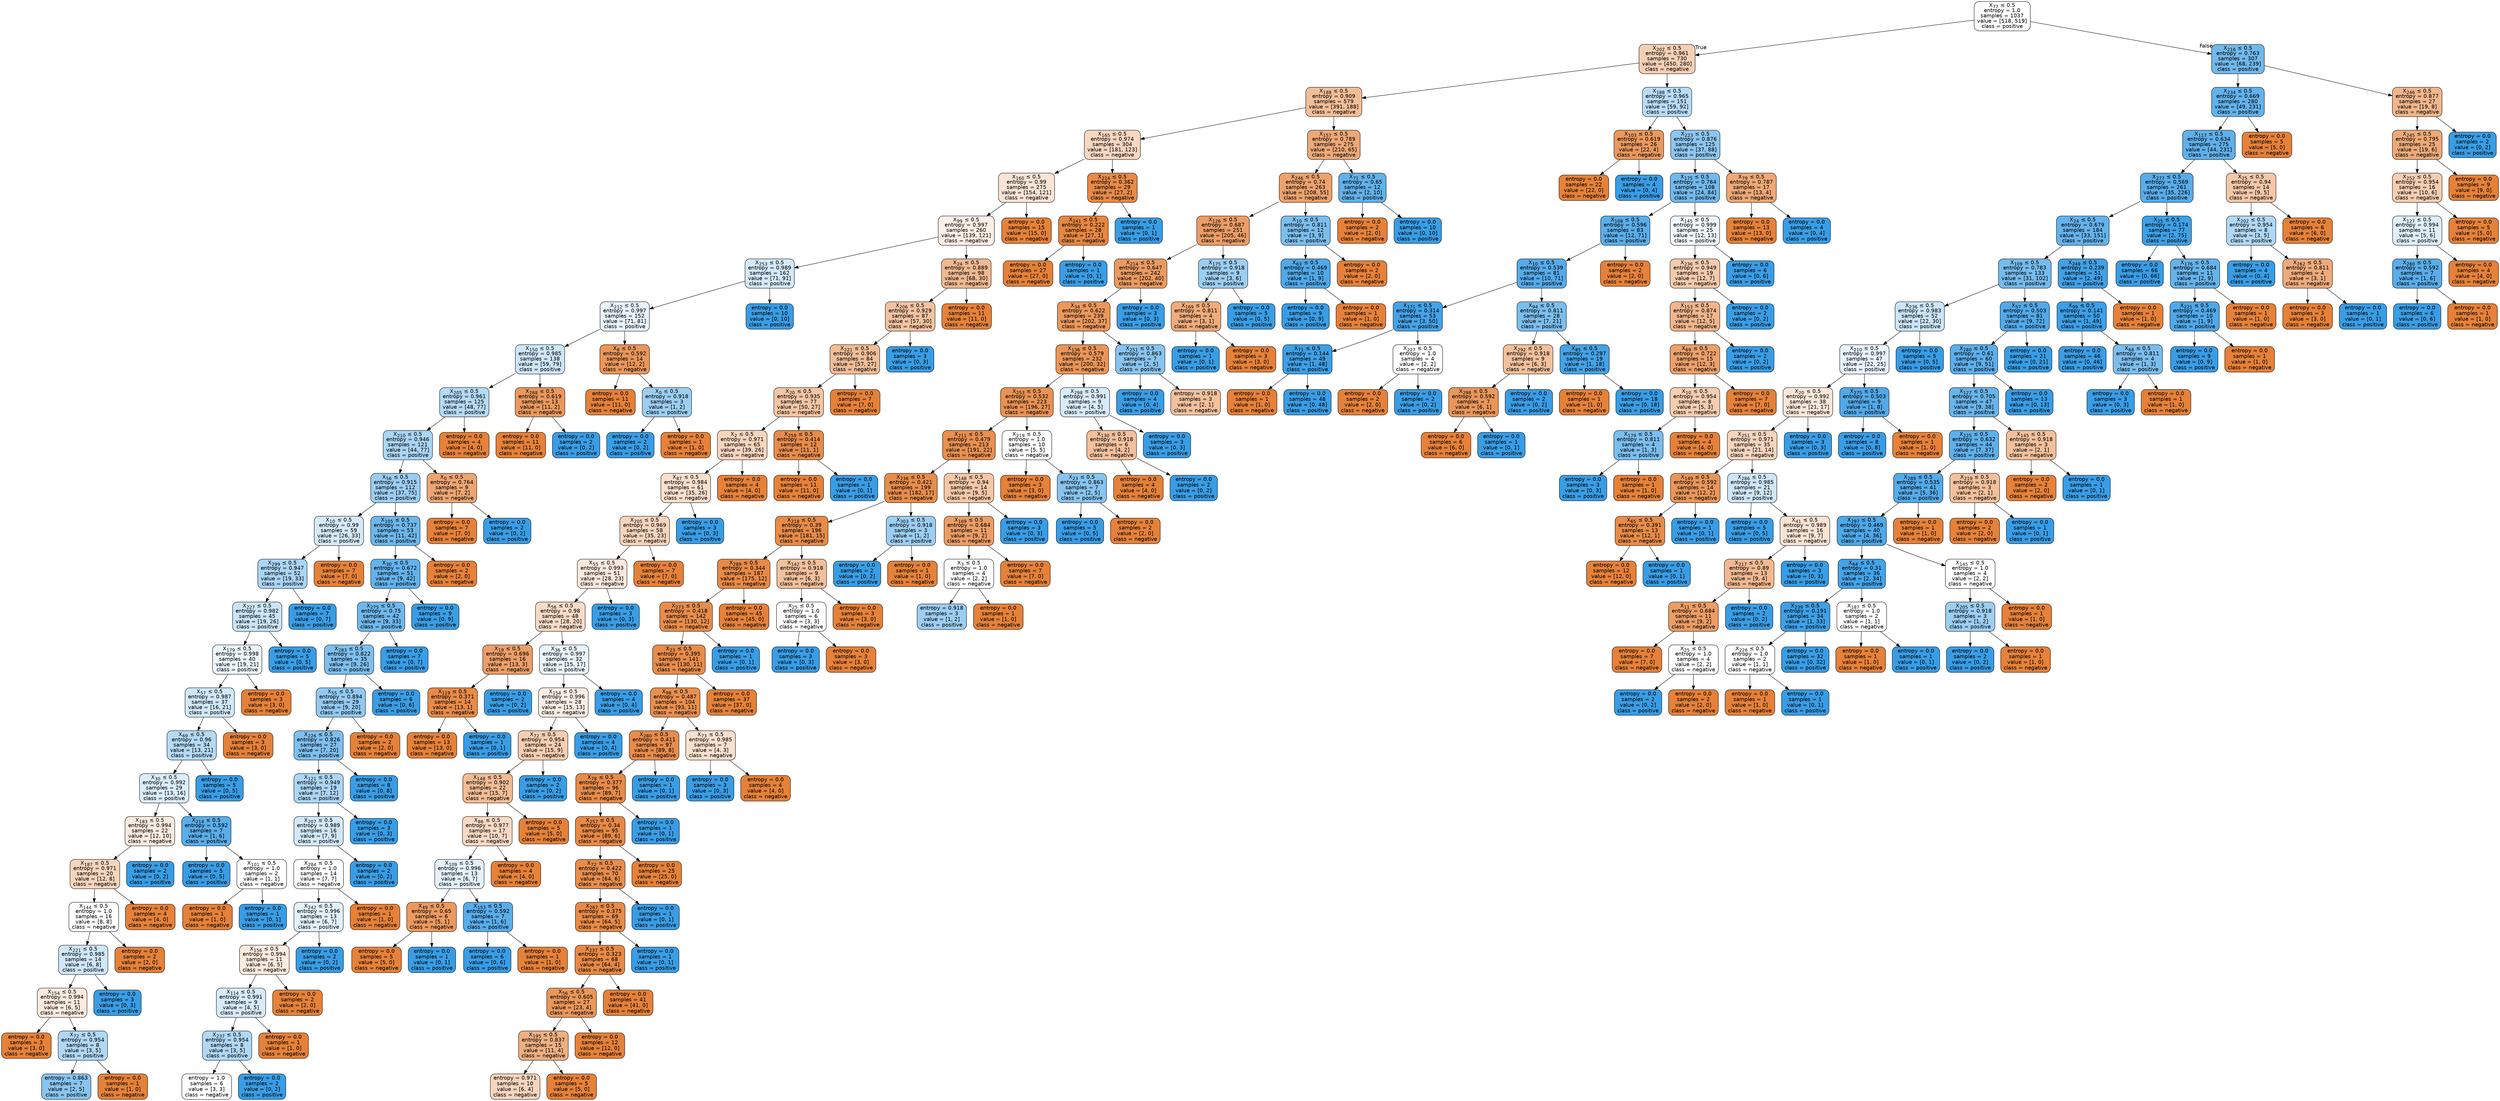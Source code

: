 digraph Tree {
node [shape=box, style="filled, rounded", color="black", fontname=helvetica] ;
edge [fontname=helvetica] ;
0 [label=<X<SUB>77</SUB> &le; 0.5<br/>entropy = 1.0<br/>samples = 1037<br/>value = [518, 519]<br/>class = positive>, fillcolor="#ffffff"] ;
1 [label=<X<SUB>202</SUB> &le; 0.5<br/>entropy = 0.961<br/>samples = 730<br/>value = [450, 280]<br/>class = negative>, fillcolor="#f5cfb4"] ;
0 -> 1 [labeldistance=2.5, labelangle=45, headlabel="True"] ;
2 [label=<X<SUB>188</SUB> &le; 0.5<br/>entropy = 0.909<br/>samples = 579<br/>value = [391, 188]<br/>class = negative>, fillcolor="#f2be98"] ;
1 -> 2 ;
3 [label=<X<SUB>165</SUB> &le; 0.5<br/>entropy = 0.974<br/>samples = 304<br/>value = [181, 123]<br/>class = negative>, fillcolor="#f7d7c0"] ;
2 -> 3 ;
4 [label=<X<SUB>160</SUB> &le; 0.5<br/>entropy = 0.99<br/>samples = 275<br/>value = [154, 121]<br/>class = negative>, fillcolor="#f9e4d5"] ;
3 -> 4 ;
5 [label=<X<SUB>99</SUB> &le; 0.5<br/>entropy = 0.997<br/>samples = 260<br/>value = [139, 121]<br/>class = negative>, fillcolor="#fcefe5"] ;
4 -> 5 ;
6 [label=<X<SUB>253</SUB> &le; 0.5<br/>entropy = 0.989<br/>samples = 162<br/>value = [71, 91]<br/>class = positive>, fillcolor="#d3e9f9"] ;
5 -> 6 ;
7 [label=<X<SUB>212</SUB> &le; 0.5<br/>entropy = 0.997<br/>samples = 152<br/>value = [71, 81]<br/>class = positive>, fillcolor="#e7f3fc"] ;
6 -> 7 ;
8 [label=<X<SUB>150</SUB> &le; 0.5<br/>entropy = 0.985<br/>samples = 138<br/>value = [59, 79]<br/>class = positive>, fillcolor="#cde6f8"] ;
7 -> 8 ;
9 [label=<X<SUB>205</SUB> &le; 0.5<br/>entropy = 0.961<br/>samples = 125<br/>value = [48, 77]<br/>class = positive>, fillcolor="#b4daf5"] ;
8 -> 9 ;
10 [label=<X<SUB>210</SUB> &le; 0.5<br/>entropy = 0.946<br/>samples = 121<br/>value = [44, 77]<br/>class = positive>, fillcolor="#aad5f4"] ;
9 -> 10 ;
11 [label=<X<SUB>56</SUB> &le; 0.5<br/>entropy = 0.915<br/>samples = 112<br/>value = [37, 75]<br/>class = positive>, fillcolor="#9bcdf2"] ;
10 -> 11 ;
12 [label=<X<SUB>10</SUB> &le; 0.5<br/>entropy = 0.99<br/>samples = 59<br/>value = [26, 33]<br/>class = positive>, fillcolor="#d5eaf9"] ;
11 -> 12 ;
13 [label=<X<SUB>299</SUB> &le; 0.5<br/>entropy = 0.947<br/>samples = 52<br/>value = [19, 33]<br/>class = positive>, fillcolor="#abd5f4"] ;
12 -> 13 ;
14 [label=<X<SUB>227</SUB> &le; 0.5<br/>entropy = 0.982<br/>samples = 45<br/>value = [19, 26]<br/>class = positive>, fillcolor="#cae5f8"] ;
13 -> 14 ;
15 [label=<X<SUB>179</SUB> &le; 0.5<br/>entropy = 0.998<br/>samples = 40<br/>value = [19, 21]<br/>class = positive>, fillcolor="#ecf6fd"] ;
14 -> 15 ;
16 [label=<X<SUB>57</SUB> &le; 0.5<br/>entropy = 0.987<br/>samples = 37<br/>value = [16, 21]<br/>class = positive>, fillcolor="#d0e8f9"] ;
15 -> 16 ;
17 [label=<X<SUB>69</SUB> &le; 0.5<br/>entropy = 0.96<br/>samples = 34<br/>value = [13, 21]<br/>class = positive>, fillcolor="#b4daf5"] ;
16 -> 17 ;
18 [label=<X<SUB>30</SUB> &le; 0.5<br/>entropy = 0.992<br/>samples = 29<br/>value = [13, 16]<br/>class = positive>, fillcolor="#daedfa"] ;
17 -> 18 ;
19 [label=<X<SUB>183</SUB> &le; 0.5<br/>entropy = 0.994<br/>samples = 22<br/>value = [12, 10]<br/>class = negative>, fillcolor="#fbeade"] ;
18 -> 19 ;
20 [label=<X<SUB>187</SUB> &le; 0.5<br/>entropy = 0.971<br/>samples = 20<br/>value = [12, 8]<br/>class = negative>, fillcolor="#f6d5bd"] ;
19 -> 20 ;
21 [label=<X<SUB>144</SUB> &le; 0.5<br/>entropy = 1.0<br/>samples = 16<br/>value = [8, 8]<br/>class = negative>, fillcolor="#ffffff"] ;
20 -> 21 ;
22 [label=<X<SUB>221</SUB> &le; 0.5<br/>entropy = 0.985<br/>samples = 14<br/>value = [6, 8]<br/>class = positive>, fillcolor="#cee6f8"] ;
21 -> 22 ;
23 [label=<X<SUB>154</SUB> &le; 0.5<br/>entropy = 0.994<br/>samples = 11<br/>value = [6, 5]<br/>class = negative>, fillcolor="#fbeade"] ;
22 -> 23 ;
24 [label=<entropy = 0.0<br/>samples = 3<br/>value = [3, 0]<br/>class = negative>, fillcolor="#e58139"] ;
23 -> 24 ;
25 [label=<X<SUB>72</SUB> &le; 0.5<br/>entropy = 0.954<br/>samples = 8<br/>value = [3, 5]<br/>class = positive>, fillcolor="#b0d8f5"] ;
23 -> 25 ;
26 [label=<entropy = 0.863<br/>samples = 7<br/>value = [2, 5]<br/>class = positive>, fillcolor="#88c4ef"] ;
25 -> 26 ;
27 [label=<entropy = 0.0<br/>samples = 1<br/>value = [1, 0]<br/>class = negative>, fillcolor="#e58139"] ;
25 -> 27 ;
28 [label=<entropy = 0.0<br/>samples = 3<br/>value = [0, 3]<br/>class = positive>, fillcolor="#399de5"] ;
22 -> 28 ;
29 [label=<entropy = 0.0<br/>samples = 2<br/>value = [2, 0]<br/>class = negative>, fillcolor="#e58139"] ;
21 -> 29 ;
30 [label=<entropy = 0.0<br/>samples = 4<br/>value = [4, 0]<br/>class = negative>, fillcolor="#e58139"] ;
20 -> 30 ;
31 [label=<entropy = 0.0<br/>samples = 2<br/>value = [0, 2]<br/>class = positive>, fillcolor="#399de5"] ;
19 -> 31 ;
32 [label=<X<SUB>214</SUB> &le; 0.5<br/>entropy = 0.592<br/>samples = 7<br/>value = [1, 6]<br/>class = positive>, fillcolor="#5aade9"] ;
18 -> 32 ;
33 [label=<entropy = 0.0<br/>samples = 5<br/>value = [0, 5]<br/>class = positive>, fillcolor="#399de5"] ;
32 -> 33 ;
34 [label=<X<SUB>101</SUB> &le; 0.5<br/>entropy = 1.0<br/>samples = 2<br/>value = [1, 1]<br/>class = negative>, fillcolor="#ffffff"] ;
32 -> 34 ;
35 [label=<entropy = 0.0<br/>samples = 1<br/>value = [1, 0]<br/>class = negative>, fillcolor="#e58139"] ;
34 -> 35 ;
36 [label=<entropy = 0.0<br/>samples = 1<br/>value = [0, 1]<br/>class = positive>, fillcolor="#399de5"] ;
34 -> 36 ;
37 [label=<entropy = 0.0<br/>samples = 5<br/>value = [0, 5]<br/>class = positive>, fillcolor="#399de5"] ;
17 -> 37 ;
38 [label=<entropy = 0.0<br/>samples = 3<br/>value = [3, 0]<br/>class = negative>, fillcolor="#e58139"] ;
16 -> 38 ;
39 [label=<entropy = 0.0<br/>samples = 3<br/>value = [3, 0]<br/>class = negative>, fillcolor="#e58139"] ;
15 -> 39 ;
40 [label=<entropy = 0.0<br/>samples = 5<br/>value = [0, 5]<br/>class = positive>, fillcolor="#399de5"] ;
14 -> 40 ;
41 [label=<entropy = 0.0<br/>samples = 7<br/>value = [0, 7]<br/>class = positive>, fillcolor="#399de5"] ;
13 -> 41 ;
42 [label=<entropy = 0.0<br/>samples = 7<br/>value = [7, 0]<br/>class = negative>, fillcolor="#e58139"] ;
12 -> 42 ;
43 [label=<X<SUB>105</SUB> &le; 0.5<br/>entropy = 0.737<br/>samples = 53<br/>value = [11, 42]<br/>class = positive>, fillcolor="#6db7ec"] ;
11 -> 43 ;
44 [label=<X<SUB>30</SUB> &le; 0.5<br/>entropy = 0.672<br/>samples = 51<br/>value = [9, 42]<br/>class = positive>, fillcolor="#63b2eb"] ;
43 -> 44 ;
45 [label=<X<SUB>275</SUB> &le; 0.5<br/>entropy = 0.75<br/>samples = 42<br/>value = [9, 33]<br/>class = positive>, fillcolor="#6fb8ec"] ;
44 -> 45 ;
46 [label=<X<SUB>283</SUB> &le; 0.5<br/>entropy = 0.822<br/>samples = 35<br/>value = [9, 26]<br/>class = positive>, fillcolor="#7ebfee"] ;
45 -> 46 ;
47 [label=<X<SUB>55</SUB> &le; 0.5<br/>entropy = 0.894<br/>samples = 29<br/>value = [9, 20]<br/>class = positive>, fillcolor="#92c9f1"] ;
46 -> 47 ;
48 [label=<X<SUB>226</SUB> &le; 0.5<br/>entropy = 0.826<br/>samples = 27<br/>value = [7, 20]<br/>class = positive>, fillcolor="#7ebfee"] ;
47 -> 48 ;
49 [label=<X<SUB>121</SUB> &le; 0.5<br/>entropy = 0.949<br/>samples = 19<br/>value = [7, 12]<br/>class = positive>, fillcolor="#acd6f4"] ;
48 -> 49 ;
50 [label=<X<SUB>207</SUB> &le; 0.5<br/>entropy = 0.989<br/>samples = 16<br/>value = [7, 9]<br/>class = positive>, fillcolor="#d3e9f9"] ;
49 -> 50 ;
51 [label=<X<SUB>284</SUB> &le; 0.5<br/>entropy = 1.0<br/>samples = 14<br/>value = [7, 7]<br/>class = negative>, fillcolor="#ffffff"] ;
50 -> 51 ;
52 [label=<X<SUB>242</SUB> &le; 0.5<br/>entropy = 0.996<br/>samples = 13<br/>value = [6, 7]<br/>class = positive>, fillcolor="#e3f1fb"] ;
51 -> 52 ;
53 [label=<X<SUB>156</SUB> &le; 0.5<br/>entropy = 0.994<br/>samples = 11<br/>value = [6, 5]<br/>class = negative>, fillcolor="#fbeade"] ;
52 -> 53 ;
54 [label=<X<SUB>114</SUB> &le; 0.5<br/>entropy = 0.991<br/>samples = 9<br/>value = [4, 5]<br/>class = positive>, fillcolor="#d7ebfa"] ;
53 -> 54 ;
55 [label=<X<SUB>237</SUB> &le; 0.5<br/>entropy = 0.954<br/>samples = 8<br/>value = [3, 5]<br/>class = positive>, fillcolor="#b0d8f5"] ;
54 -> 55 ;
56 [label=<entropy = 1.0<br/>samples = 6<br/>value = [3, 3]<br/>class = negative>, fillcolor="#ffffff"] ;
55 -> 56 ;
57 [label=<entropy = 0.0<br/>samples = 2<br/>value = [0, 2]<br/>class = positive>, fillcolor="#399de5"] ;
55 -> 57 ;
58 [label=<entropy = 0.0<br/>samples = 1<br/>value = [1, 0]<br/>class = negative>, fillcolor="#e58139"] ;
54 -> 58 ;
59 [label=<entropy = 0.0<br/>samples = 2<br/>value = [2, 0]<br/>class = negative>, fillcolor="#e58139"] ;
53 -> 59 ;
60 [label=<entropy = 0.0<br/>samples = 2<br/>value = [0, 2]<br/>class = positive>, fillcolor="#399de5"] ;
52 -> 60 ;
61 [label=<entropy = 0.0<br/>samples = 1<br/>value = [1, 0]<br/>class = negative>, fillcolor="#e58139"] ;
51 -> 61 ;
62 [label=<entropy = 0.0<br/>samples = 2<br/>value = [0, 2]<br/>class = positive>, fillcolor="#399de5"] ;
50 -> 62 ;
63 [label=<entropy = 0.0<br/>samples = 3<br/>value = [0, 3]<br/>class = positive>, fillcolor="#399de5"] ;
49 -> 63 ;
64 [label=<entropy = 0.0<br/>samples = 8<br/>value = [0, 8]<br/>class = positive>, fillcolor="#399de5"] ;
48 -> 64 ;
65 [label=<entropy = 0.0<br/>samples = 2<br/>value = [2, 0]<br/>class = negative>, fillcolor="#e58139"] ;
47 -> 65 ;
66 [label=<entropy = 0.0<br/>samples = 6<br/>value = [0, 6]<br/>class = positive>, fillcolor="#399de5"] ;
46 -> 66 ;
67 [label=<entropy = 0.0<br/>samples = 7<br/>value = [0, 7]<br/>class = positive>, fillcolor="#399de5"] ;
45 -> 67 ;
68 [label=<entropy = 0.0<br/>samples = 9<br/>value = [0, 9]<br/>class = positive>, fillcolor="#399de5"] ;
44 -> 68 ;
69 [label=<entropy = 0.0<br/>samples = 2<br/>value = [2, 0]<br/>class = negative>, fillcolor="#e58139"] ;
43 -> 69 ;
70 [label=<X<SUB>0</SUB> &le; 0.5<br/>entropy = 0.764<br/>samples = 9<br/>value = [7, 2]<br/>class = negative>, fillcolor="#eca572"] ;
10 -> 70 ;
71 [label=<entropy = 0.0<br/>samples = 7<br/>value = [7, 0]<br/>class = negative>, fillcolor="#e58139"] ;
70 -> 71 ;
72 [label=<entropy = 0.0<br/>samples = 2<br/>value = [0, 2]<br/>class = positive>, fillcolor="#399de5"] ;
70 -> 72 ;
73 [label=<entropy = 0.0<br/>samples = 4<br/>value = [4, 0]<br/>class = negative>, fillcolor="#e58139"] ;
9 -> 73 ;
74 [label=<X<SUB>268</SUB> &le; 0.5<br/>entropy = 0.619<br/>samples = 13<br/>value = [11, 2]<br/>class = negative>, fillcolor="#ea985d"] ;
8 -> 74 ;
75 [label=<entropy = 0.0<br/>samples = 11<br/>value = [11, 0]<br/>class = negative>, fillcolor="#e58139"] ;
74 -> 75 ;
76 [label=<entropy = 0.0<br/>samples = 2<br/>value = [0, 2]<br/>class = positive>, fillcolor="#399de5"] ;
74 -> 76 ;
77 [label=<X<SUB>8</SUB> &le; 0.5<br/>entropy = 0.592<br/>samples = 14<br/>value = [12, 2]<br/>class = negative>, fillcolor="#e9965a"] ;
7 -> 77 ;
78 [label=<entropy = 0.0<br/>samples = 11<br/>value = [11, 0]<br/>class = negative>, fillcolor="#e58139"] ;
77 -> 78 ;
79 [label=<X<SUB>0</SUB> &le; 0.5<br/>entropy = 0.918<br/>samples = 3<br/>value = [1, 2]<br/>class = positive>, fillcolor="#9ccef2"] ;
77 -> 79 ;
80 [label=<entropy = 0.0<br/>samples = 2<br/>value = [0, 2]<br/>class = positive>, fillcolor="#399de5"] ;
79 -> 80 ;
81 [label=<entropy = 0.0<br/>samples = 1<br/>value = [1, 0]<br/>class = negative>, fillcolor="#e58139"] ;
79 -> 81 ;
82 [label=<entropy = 0.0<br/>samples = 10<br/>value = [0, 10]<br/>class = positive>, fillcolor="#399de5"] ;
6 -> 82 ;
83 [label=<X<SUB>24</SUB> &le; 0.5<br/>entropy = 0.889<br/>samples = 98<br/>value = [68, 30]<br/>class = negative>, fillcolor="#f0b990"] ;
5 -> 83 ;
84 [label=<X<SUB>206</SUB> &le; 0.5<br/>entropy = 0.929<br/>samples = 87<br/>value = [57, 30]<br/>class = negative>, fillcolor="#f3c3a1"] ;
83 -> 84 ;
85 [label=<X<SUB>221</SUB> &le; 0.5<br/>entropy = 0.906<br/>samples = 84<br/>value = [57, 27]<br/>class = negative>, fillcolor="#f1bd97"] ;
84 -> 85 ;
86 [label=<X<SUB>20</SUB> &le; 0.5<br/>entropy = 0.935<br/>samples = 77<br/>value = [50, 27]<br/>class = negative>, fillcolor="#f3c5a4"] ;
85 -> 86 ;
87 [label=<X<SUB>2</SUB> &le; 0.5<br/>entropy = 0.971<br/>samples = 65<br/>value = [39, 26]<br/>class = negative>, fillcolor="#f6d5bd"] ;
86 -> 87 ;
88 [label=<X<SUB>87</SUB> &le; 0.5<br/>entropy = 0.984<br/>samples = 61<br/>value = [35, 26]<br/>class = negative>, fillcolor="#f8dfcc"] ;
87 -> 88 ;
89 [label=<X<SUB>205</SUB> &le; 0.5<br/>entropy = 0.969<br/>samples = 58<br/>value = [35, 23]<br/>class = negative>, fillcolor="#f6d4bb"] ;
88 -> 89 ;
90 [label=<X<SUB>55</SUB> &le; 0.5<br/>entropy = 0.993<br/>samples = 51<br/>value = [28, 23]<br/>class = negative>, fillcolor="#fae8dc"] ;
89 -> 90 ;
91 [label=<X<SUB>56</SUB> &le; 0.5<br/>entropy = 0.98<br/>samples = 48<br/>value = [28, 20]<br/>class = negative>, fillcolor="#f8dbc6"] ;
90 -> 91 ;
92 [label=<X<SUB>19</SUB> &le; 0.5<br/>entropy = 0.696<br/>samples = 16<br/>value = [13, 3]<br/>class = negative>, fillcolor="#eb9e67"] ;
91 -> 92 ;
93 [label=<X<SUB>119</SUB> &le; 0.5<br/>entropy = 0.371<br/>samples = 14<br/>value = [13, 1]<br/>class = negative>, fillcolor="#e78b48"] ;
92 -> 93 ;
94 [label=<entropy = 0.0<br/>samples = 13<br/>value = [13, 0]<br/>class = negative>, fillcolor="#e58139"] ;
93 -> 94 ;
95 [label=<entropy = 0.0<br/>samples = 1<br/>value = [0, 1]<br/>class = positive>, fillcolor="#399de5"] ;
93 -> 95 ;
96 [label=<entropy = 0.0<br/>samples = 2<br/>value = [0, 2]<br/>class = positive>, fillcolor="#399de5"] ;
92 -> 96 ;
97 [label=<X<SUB>36</SUB> &le; 0.5<br/>entropy = 0.997<br/>samples = 32<br/>value = [15, 17]<br/>class = positive>, fillcolor="#e8f3fc"] ;
91 -> 97 ;
98 [label=<X<SUB>154</SUB> &le; 0.5<br/>entropy = 0.996<br/>samples = 28<br/>value = [15, 13]<br/>class = negative>, fillcolor="#fceee5"] ;
97 -> 98 ;
99 [label=<X<SUB>72</SUB> &le; 0.5<br/>entropy = 0.954<br/>samples = 24<br/>value = [15, 9]<br/>class = negative>, fillcolor="#f5cdb0"] ;
98 -> 99 ;
100 [label=<X<SUB>148</SUB> &le; 0.5<br/>entropy = 0.902<br/>samples = 22<br/>value = [15, 7]<br/>class = negative>, fillcolor="#f1bc95"] ;
99 -> 100 ;
101 [label=<X<SUB>86</SUB> &le; 0.5<br/>entropy = 0.977<br/>samples = 17<br/>value = [10, 7]<br/>class = negative>, fillcolor="#f7d9c4"] ;
100 -> 101 ;
102 [label=<X<SUB>109</SUB> &le; 0.5<br/>entropy = 0.996<br/>samples = 13<br/>value = [6, 7]<br/>class = positive>, fillcolor="#e3f1fb"] ;
101 -> 102 ;
103 [label=<X<SUB>49</SUB> &le; 0.5<br/>entropy = 0.65<br/>samples = 6<br/>value = [5, 1]<br/>class = negative>, fillcolor="#ea9a61"] ;
102 -> 103 ;
104 [label=<entropy = 0.0<br/>samples = 5<br/>value = [5, 0]<br/>class = negative>, fillcolor="#e58139"] ;
103 -> 104 ;
105 [label=<entropy = 0.0<br/>samples = 1<br/>value = [0, 1]<br/>class = positive>, fillcolor="#399de5"] ;
103 -> 105 ;
106 [label=<X<SUB>153</SUB> &le; 0.5<br/>entropy = 0.592<br/>samples = 7<br/>value = [1, 6]<br/>class = positive>, fillcolor="#5aade9"] ;
102 -> 106 ;
107 [label=<entropy = 0.0<br/>samples = 6<br/>value = [0, 6]<br/>class = positive>, fillcolor="#399de5"] ;
106 -> 107 ;
108 [label=<entropy = 0.0<br/>samples = 1<br/>value = [1, 0]<br/>class = negative>, fillcolor="#e58139"] ;
106 -> 108 ;
109 [label=<entropy = 0.0<br/>samples = 4<br/>value = [4, 0]<br/>class = negative>, fillcolor="#e58139"] ;
101 -> 109 ;
110 [label=<entropy = 0.0<br/>samples = 5<br/>value = [5, 0]<br/>class = negative>, fillcolor="#e58139"] ;
100 -> 110 ;
111 [label=<entropy = 0.0<br/>samples = 2<br/>value = [0, 2]<br/>class = positive>, fillcolor="#399de5"] ;
99 -> 111 ;
112 [label=<entropy = 0.0<br/>samples = 4<br/>value = [0, 4]<br/>class = positive>, fillcolor="#399de5"] ;
98 -> 112 ;
113 [label=<entropy = 0.0<br/>samples = 4<br/>value = [0, 4]<br/>class = positive>, fillcolor="#399de5"] ;
97 -> 113 ;
114 [label=<entropy = 0.0<br/>samples = 3<br/>value = [0, 3]<br/>class = positive>, fillcolor="#399de5"] ;
90 -> 114 ;
115 [label=<entropy = 0.0<br/>samples = 7<br/>value = [7, 0]<br/>class = negative>, fillcolor="#e58139"] ;
89 -> 115 ;
116 [label=<entropy = 0.0<br/>samples = 3<br/>value = [0, 3]<br/>class = positive>, fillcolor="#399de5"] ;
88 -> 116 ;
117 [label=<entropy = 0.0<br/>samples = 4<br/>value = [4, 0]<br/>class = negative>, fillcolor="#e58139"] ;
87 -> 117 ;
118 [label=<X<SUB>259</SUB> &le; 0.5<br/>entropy = 0.414<br/>samples = 12<br/>value = [11, 1]<br/>class = negative>, fillcolor="#e78c4b"] ;
86 -> 118 ;
119 [label=<entropy = 0.0<br/>samples = 11<br/>value = [11, 0]<br/>class = negative>, fillcolor="#e58139"] ;
118 -> 119 ;
120 [label=<entropy = 0.0<br/>samples = 1<br/>value = [0, 1]<br/>class = positive>, fillcolor="#399de5"] ;
118 -> 120 ;
121 [label=<entropy = 0.0<br/>samples = 7<br/>value = [7, 0]<br/>class = negative>, fillcolor="#e58139"] ;
85 -> 121 ;
122 [label=<entropy = 0.0<br/>samples = 3<br/>value = [0, 3]<br/>class = positive>, fillcolor="#399de5"] ;
84 -> 122 ;
123 [label=<entropy = 0.0<br/>samples = 11<br/>value = [11, 0]<br/>class = negative>, fillcolor="#e58139"] ;
83 -> 123 ;
124 [label=<entropy = 0.0<br/>samples = 15<br/>value = [15, 0]<br/>class = negative>, fillcolor="#e58139"] ;
4 -> 124 ;
125 [label=<X<SUB>214</SUB> &le; 0.5<br/>entropy = 0.362<br/>samples = 29<br/>value = [27, 2]<br/>class = negative>, fillcolor="#e78a48"] ;
3 -> 125 ;
126 [label=<X<SUB>241</SUB> &le; 0.5<br/>entropy = 0.222<br/>samples = 28<br/>value = [27, 1]<br/>class = negative>, fillcolor="#e68640"] ;
125 -> 126 ;
127 [label=<entropy = 0.0<br/>samples = 27<br/>value = [27, 0]<br/>class = negative>, fillcolor="#e58139"] ;
126 -> 127 ;
128 [label=<entropy = 0.0<br/>samples = 1<br/>value = [0, 1]<br/>class = positive>, fillcolor="#399de5"] ;
126 -> 128 ;
129 [label=<entropy = 0.0<br/>samples = 1<br/>value = [0, 1]<br/>class = positive>, fillcolor="#399de5"] ;
125 -> 129 ;
130 [label=<X<SUB>157</SUB> &le; 0.5<br/>entropy = 0.789<br/>samples = 275<br/>value = [210, 65]<br/>class = negative>, fillcolor="#eda876"] ;
2 -> 130 ;
131 [label=<X<SUB>246</SUB> &le; 0.5<br/>entropy = 0.74<br/>samples = 263<br/>value = [208, 55]<br/>class = negative>, fillcolor="#eca26d"] ;
130 -> 131 ;
132 [label=<X<SUB>126</SUB> &le; 0.5<br/>entropy = 0.687<br/>samples = 251<br/>value = [205, 46]<br/>class = negative>, fillcolor="#eb9d65"] ;
131 -> 132 ;
133 [label=<X<SUB>214</SUB> &le; 0.5<br/>entropy = 0.647<br/>samples = 242<br/>value = [202, 40]<br/>class = negative>, fillcolor="#ea9a60"] ;
132 -> 133 ;
134 [label=<X<SUB>34</SUB> &le; 0.5<br/>entropy = 0.622<br/>samples = 239<br/>value = [202, 37]<br/>class = negative>, fillcolor="#ea985d"] ;
133 -> 134 ;
135 [label=<X<SUB>136</SUB> &le; 0.5<br/>entropy = 0.579<br/>samples = 232<br/>value = [200, 32]<br/>class = negative>, fillcolor="#e99559"] ;
134 -> 135 ;
136 [label=<X<SUB>253</SUB> &le; 0.5<br/>entropy = 0.532<br/>samples = 223<br/>value = [196, 27]<br/>class = negative>, fillcolor="#e99254"] ;
135 -> 136 ;
137 [label=<X<SUB>211</SUB> &le; 0.5<br/>entropy = 0.479<br/>samples = 213<br/>value = [191, 22]<br/>class = negative>, fillcolor="#e89050"] ;
136 -> 137 ;
138 [label=<X<SUB>236</SUB> &le; 0.5<br/>entropy = 0.421<br/>samples = 199<br/>value = [182, 17]<br/>class = negative>, fillcolor="#e78d4b"] ;
137 -> 138 ;
139 [label=<X<SUB>218</SUB> &le; 0.5<br/>entropy = 0.39<br/>samples = 196<br/>value = [181, 15]<br/>class = negative>, fillcolor="#e78b49"] ;
138 -> 139 ;
140 [label=<X<SUB>289</SUB> &le; 0.5<br/>entropy = 0.344<br/>samples = 187<br/>value = [175, 12]<br/>class = negative>, fillcolor="#e78a47"] ;
139 -> 140 ;
141 [label=<X<SUB>273</SUB> &le; 0.5<br/>entropy = 0.418<br/>samples = 142<br/>value = [130, 12]<br/>class = negative>, fillcolor="#e78d4b"] ;
140 -> 141 ;
142 [label=<X<SUB>23</SUB> &le; 0.5<br/>entropy = 0.395<br/>samples = 141<br/>value = [130, 11]<br/>class = negative>, fillcolor="#e78c4a"] ;
141 -> 142 ;
143 [label=<X<SUB>98</SUB> &le; 0.5<br/>entropy = 0.487<br/>samples = 104<br/>value = [93, 11]<br/>class = negative>, fillcolor="#e89050"] ;
142 -> 143 ;
144 [label=<X<SUB>280</SUB> &le; 0.5<br/>entropy = 0.411<br/>samples = 97<br/>value = [89, 8]<br/>class = negative>, fillcolor="#e78c4b"] ;
143 -> 144 ;
145 [label=<X<SUB>78</SUB> &le; 0.5<br/>entropy = 0.377<br/>samples = 96<br/>value = [89, 7]<br/>class = negative>, fillcolor="#e78b49"] ;
144 -> 145 ;
146 [label=<X<SUB>257</SUB> &le; 0.5<br/>entropy = 0.34<br/>samples = 95<br/>value = [89, 6]<br/>class = negative>, fillcolor="#e78946"] ;
145 -> 146 ;
147 [label=<X<SUB>72</SUB> &le; 0.5<br/>entropy = 0.422<br/>samples = 70<br/>value = [64, 6]<br/>class = negative>, fillcolor="#e78d4c"] ;
146 -> 147 ;
148 [label=<X<SUB>267</SUB> &le; 0.5<br/>entropy = 0.375<br/>samples = 69<br/>value = [64, 5]<br/>class = negative>, fillcolor="#e78b48"] ;
147 -> 148 ;
149 [label=<X<SUB>237</SUB> &le; 0.5<br/>entropy = 0.323<br/>samples = 68<br/>value = [64, 4]<br/>class = negative>, fillcolor="#e78945"] ;
148 -> 149 ;
150 [label=<X<SUB>56</SUB> &le; 0.5<br/>entropy = 0.605<br/>samples = 27<br/>value = [23, 4]<br/>class = negative>, fillcolor="#ea975b"] ;
149 -> 150 ;
151 [label=<X<SUB>195</SUB> &le; 0.5<br/>entropy = 0.837<br/>samples = 15<br/>value = [11, 4]<br/>class = negative>, fillcolor="#eeaf81"] ;
150 -> 151 ;
152 [label=<entropy = 0.971<br/>samples = 10<br/>value = [6, 4]<br/>class = negative>, fillcolor="#f6d5bd"] ;
151 -> 152 ;
153 [label=<entropy = 0.0<br/>samples = 5<br/>value = [5, 0]<br/>class = negative>, fillcolor="#e58139"] ;
151 -> 153 ;
154 [label=<entropy = 0.0<br/>samples = 12<br/>value = [12, 0]<br/>class = negative>, fillcolor="#e58139"] ;
150 -> 154 ;
155 [label=<entropy = 0.0<br/>samples = 41<br/>value = [41, 0]<br/>class = negative>, fillcolor="#e58139"] ;
149 -> 155 ;
156 [label=<entropy = 0.0<br/>samples = 1<br/>value = [0, 1]<br/>class = positive>, fillcolor="#399de5"] ;
148 -> 156 ;
157 [label=<entropy = 0.0<br/>samples = 1<br/>value = [0, 1]<br/>class = positive>, fillcolor="#399de5"] ;
147 -> 157 ;
158 [label=<entropy = 0.0<br/>samples = 25<br/>value = [25, 0]<br/>class = negative>, fillcolor="#e58139"] ;
146 -> 158 ;
159 [label=<entropy = 0.0<br/>samples = 1<br/>value = [0, 1]<br/>class = positive>, fillcolor="#399de5"] ;
145 -> 159 ;
160 [label=<entropy = 0.0<br/>samples = 1<br/>value = [0, 1]<br/>class = positive>, fillcolor="#399de5"] ;
144 -> 160 ;
161 [label=<X<SUB>73</SUB> &le; 0.5<br/>entropy = 0.985<br/>samples = 7<br/>value = [4, 3]<br/>class = negative>, fillcolor="#f8e0ce"] ;
143 -> 161 ;
162 [label=<entropy = 0.0<br/>samples = 3<br/>value = [0, 3]<br/>class = positive>, fillcolor="#399de5"] ;
161 -> 162 ;
163 [label=<entropy = 0.0<br/>samples = 4<br/>value = [4, 0]<br/>class = negative>, fillcolor="#e58139"] ;
161 -> 163 ;
164 [label=<entropy = 0.0<br/>samples = 37<br/>value = [37, 0]<br/>class = negative>, fillcolor="#e58139"] ;
142 -> 164 ;
165 [label=<entropy = 0.0<br/>samples = 1<br/>value = [0, 1]<br/>class = positive>, fillcolor="#399de5"] ;
141 -> 165 ;
166 [label=<entropy = 0.0<br/>samples = 45<br/>value = [45, 0]<br/>class = negative>, fillcolor="#e58139"] ;
140 -> 166 ;
167 [label=<X<SUB>142</SUB> &le; 0.5<br/>entropy = 0.918<br/>samples = 9<br/>value = [6, 3]<br/>class = negative>, fillcolor="#f2c09c"] ;
139 -> 167 ;
168 [label=<X<SUB>25</SUB> &le; 0.5<br/>entropy = 1.0<br/>samples = 6<br/>value = [3, 3]<br/>class = negative>, fillcolor="#ffffff"] ;
167 -> 168 ;
169 [label=<entropy = 0.0<br/>samples = 3<br/>value = [0, 3]<br/>class = positive>, fillcolor="#399de5"] ;
168 -> 169 ;
170 [label=<entropy = 0.0<br/>samples = 3<br/>value = [3, 0]<br/>class = negative>, fillcolor="#e58139"] ;
168 -> 170 ;
171 [label=<entropy = 0.0<br/>samples = 3<br/>value = [3, 0]<br/>class = negative>, fillcolor="#e58139"] ;
167 -> 171 ;
172 [label=<X<SUB>303</SUB> &le; 0.5<br/>entropy = 0.918<br/>samples = 3<br/>value = [1, 2]<br/>class = positive>, fillcolor="#9ccef2"] ;
138 -> 172 ;
173 [label=<entropy = 0.0<br/>samples = 2<br/>value = [0, 2]<br/>class = positive>, fillcolor="#399de5"] ;
172 -> 173 ;
174 [label=<entropy = 0.0<br/>samples = 1<br/>value = [1, 0]<br/>class = negative>, fillcolor="#e58139"] ;
172 -> 174 ;
175 [label=<X<SUB>148</SUB> &le; 0.5<br/>entropy = 0.94<br/>samples = 14<br/>value = [9, 5]<br/>class = negative>, fillcolor="#f3c7a7"] ;
137 -> 175 ;
176 [label=<X<SUB>169</SUB> &le; 0.5<br/>entropy = 0.684<br/>samples = 11<br/>value = [9, 2]<br/>class = negative>, fillcolor="#eb9d65"] ;
175 -> 176 ;
177 [label=<X<SUB>3</SUB> &le; 0.5<br/>entropy = 1.0<br/>samples = 4<br/>value = [2, 2]<br/>class = negative>, fillcolor="#ffffff"] ;
176 -> 177 ;
178 [label=<entropy = 0.918<br/>samples = 3<br/>value = [1, 2]<br/>class = positive>, fillcolor="#9ccef2"] ;
177 -> 178 ;
179 [label=<entropy = 0.0<br/>samples = 1<br/>value = [1, 0]<br/>class = negative>, fillcolor="#e58139"] ;
177 -> 179 ;
180 [label=<entropy = 0.0<br/>samples = 7<br/>value = [7, 0]<br/>class = negative>, fillcolor="#e58139"] ;
176 -> 180 ;
181 [label=<entropy = 0.0<br/>samples = 3<br/>value = [0, 3]<br/>class = positive>, fillcolor="#399de5"] ;
175 -> 181 ;
182 [label=<X<SUB>219</SUB> &le; 0.5<br/>entropy = 1.0<br/>samples = 10<br/>value = [5, 5]<br/>class = negative>, fillcolor="#ffffff"] ;
136 -> 182 ;
183 [label=<entropy = 0.0<br/>samples = 3<br/>value = [3, 0]<br/>class = negative>, fillcolor="#e58139"] ;
182 -> 183 ;
184 [label=<X<SUB>23</SUB> &le; 0.5<br/>entropy = 0.863<br/>samples = 7<br/>value = [2, 5]<br/>class = positive>, fillcolor="#88c4ef"] ;
182 -> 184 ;
185 [label=<entropy = 0.0<br/>samples = 5<br/>value = [0, 5]<br/>class = positive>, fillcolor="#399de5"] ;
184 -> 185 ;
186 [label=<entropy = 0.0<br/>samples = 2<br/>value = [2, 0]<br/>class = negative>, fillcolor="#e58139"] ;
184 -> 186 ;
187 [label=<X<SUB>298</SUB> &le; 0.5<br/>entropy = 0.991<br/>samples = 9<br/>value = [4, 5]<br/>class = positive>, fillcolor="#d7ebfa"] ;
135 -> 187 ;
188 [label=<X<SUB>130</SUB> &le; 0.5<br/>entropy = 0.918<br/>samples = 6<br/>value = [4, 2]<br/>class = negative>, fillcolor="#f2c09c"] ;
187 -> 188 ;
189 [label=<entropy = 0.0<br/>samples = 4<br/>value = [4, 0]<br/>class = negative>, fillcolor="#e58139"] ;
188 -> 189 ;
190 [label=<entropy = 0.0<br/>samples = 2<br/>value = [0, 2]<br/>class = positive>, fillcolor="#399de5"] ;
188 -> 190 ;
191 [label=<entropy = 0.0<br/>samples = 3<br/>value = [0, 3]<br/>class = positive>, fillcolor="#399de5"] ;
187 -> 191 ;
192 [label=<X<SUB>251</SUB> &le; 0.5<br/>entropy = 0.863<br/>samples = 7<br/>value = [2, 5]<br/>class = positive>, fillcolor="#88c4ef"] ;
134 -> 192 ;
193 [label=<entropy = 0.0<br/>samples = 4<br/>value = [0, 4]<br/>class = positive>, fillcolor="#399de5"] ;
192 -> 193 ;
194 [label=<entropy = 0.918<br/>samples = 3<br/>value = [2, 1]<br/>class = negative>, fillcolor="#f2c09c"] ;
192 -> 194 ;
195 [label=<entropy = 0.0<br/>samples = 3<br/>value = [0, 3]<br/>class = positive>, fillcolor="#399de5"] ;
133 -> 195 ;
196 [label=<X<SUB>175</SUB> &le; 0.5<br/>entropy = 0.918<br/>samples = 9<br/>value = [3, 6]<br/>class = positive>, fillcolor="#9ccef2"] ;
132 -> 196 ;
197 [label=<X<SUB>169</SUB> &le; 0.5<br/>entropy = 0.811<br/>samples = 4<br/>value = [3, 1]<br/>class = negative>, fillcolor="#eeab7b"] ;
196 -> 197 ;
198 [label=<entropy = 0.0<br/>samples = 1<br/>value = [0, 1]<br/>class = positive>, fillcolor="#399de5"] ;
197 -> 198 ;
199 [label=<entropy = 0.0<br/>samples = 3<br/>value = [3, 0]<br/>class = negative>, fillcolor="#e58139"] ;
197 -> 199 ;
200 [label=<entropy = 0.0<br/>samples = 5<br/>value = [0, 5]<br/>class = positive>, fillcolor="#399de5"] ;
196 -> 200 ;
201 [label=<X<SUB>10</SUB> &le; 0.5<br/>entropy = 0.811<br/>samples = 12<br/>value = [3, 9]<br/>class = positive>, fillcolor="#7bbeee"] ;
131 -> 201 ;
202 [label=<X<SUB>63</SUB> &le; 0.5<br/>entropy = 0.469<br/>samples = 10<br/>value = [1, 9]<br/>class = positive>, fillcolor="#4fa8e8"] ;
201 -> 202 ;
203 [label=<entropy = 0.0<br/>samples = 9<br/>value = [0, 9]<br/>class = positive>, fillcolor="#399de5"] ;
202 -> 203 ;
204 [label=<entropy = 0.0<br/>samples = 1<br/>value = [1, 0]<br/>class = negative>, fillcolor="#e58139"] ;
202 -> 204 ;
205 [label=<entropy = 0.0<br/>samples = 2<br/>value = [2, 0]<br/>class = negative>, fillcolor="#e58139"] ;
201 -> 205 ;
206 [label=<X<SUB>71</SUB> &le; 0.5<br/>entropy = 0.65<br/>samples = 12<br/>value = [2, 10]<br/>class = positive>, fillcolor="#61b1ea"] ;
130 -> 206 ;
207 [label=<entropy = 0.0<br/>samples = 2<br/>value = [2, 0]<br/>class = negative>, fillcolor="#e58139"] ;
206 -> 207 ;
208 [label=<entropy = 0.0<br/>samples = 10<br/>value = [0, 10]<br/>class = positive>, fillcolor="#399de5"] ;
206 -> 208 ;
209 [label=<X<SUB>188</SUB> &le; 0.5<br/>entropy = 0.965<br/>samples = 151<br/>value = [59, 92]<br/>class = positive>, fillcolor="#b8dcf6"] ;
1 -> 209 ;
210 [label=<X<SUB>103</SUB> &le; 0.5<br/>entropy = 0.619<br/>samples = 26<br/>value = [22, 4]<br/>class = negative>, fillcolor="#ea985d"] ;
209 -> 210 ;
211 [label=<entropy = 0.0<br/>samples = 22<br/>value = [22, 0]<br/>class = negative>, fillcolor="#e58139"] ;
210 -> 211 ;
212 [label=<entropy = 0.0<br/>samples = 4<br/>value = [0, 4]<br/>class = positive>, fillcolor="#399de5"] ;
210 -> 212 ;
213 [label=<X<SUB>223</SUB> &le; 0.5<br/>entropy = 0.876<br/>samples = 125<br/>value = [37, 88]<br/>class = positive>, fillcolor="#8cc6f0"] ;
209 -> 213 ;
214 [label=<X<SUB>175</SUB> &le; 0.5<br/>entropy = 0.764<br/>samples = 108<br/>value = [24, 84]<br/>class = positive>, fillcolor="#72b9ec"] ;
213 -> 214 ;
215 [label=<X<SUB>108</SUB> &le; 0.5<br/>entropy = 0.596<br/>samples = 83<br/>value = [12, 71]<br/>class = positive>, fillcolor="#5aaee9"] ;
214 -> 215 ;
216 [label=<X<SUB>10</SUB> &le; 0.5<br/>entropy = 0.539<br/>samples = 81<br/>value = [10, 71]<br/>class = positive>, fillcolor="#55abe9"] ;
215 -> 216 ;
217 [label=<X<SUB>171</SUB> &le; 0.5<br/>entropy = 0.314<br/>samples = 53<br/>value = [3, 50]<br/>class = positive>, fillcolor="#45a3e7"] ;
216 -> 217 ;
218 [label=<X<SUB>71</SUB> &le; 0.5<br/>entropy = 0.144<br/>samples = 49<br/>value = [1, 48]<br/>class = positive>, fillcolor="#3d9fe6"] ;
217 -> 218 ;
219 [label=<entropy = 0.0<br/>samples = 1<br/>value = [1, 0]<br/>class = negative>, fillcolor="#e58139"] ;
218 -> 219 ;
220 [label=<entropy = 0.0<br/>samples = 48<br/>value = [0, 48]<br/>class = positive>, fillcolor="#399de5"] ;
218 -> 220 ;
221 [label=<X<SUB>227</SUB> &le; 0.5<br/>entropy = 1.0<br/>samples = 4<br/>value = [2, 2]<br/>class = negative>, fillcolor="#ffffff"] ;
217 -> 221 ;
222 [label=<entropy = 0.0<br/>samples = 2<br/>value = [2, 0]<br/>class = negative>, fillcolor="#e58139"] ;
221 -> 222 ;
223 [label=<entropy = 0.0<br/>samples = 2<br/>value = [0, 2]<br/>class = positive>, fillcolor="#399de5"] ;
221 -> 223 ;
224 [label=<X<SUB>94</SUB> &le; 0.5<br/>entropy = 0.811<br/>samples = 28<br/>value = [7, 21]<br/>class = positive>, fillcolor="#7bbeee"] ;
216 -> 224 ;
225 [label=<X<SUB>292</SUB> &le; 0.5<br/>entropy = 0.918<br/>samples = 9<br/>value = [6, 3]<br/>class = negative>, fillcolor="#f2c09c"] ;
224 -> 225 ;
226 [label=<X<SUB>298</SUB> &le; 0.5<br/>entropy = 0.592<br/>samples = 7<br/>value = [6, 1]<br/>class = negative>, fillcolor="#e9965a"] ;
225 -> 226 ;
227 [label=<entropy = 0.0<br/>samples = 6<br/>value = [6, 0]<br/>class = negative>, fillcolor="#e58139"] ;
226 -> 227 ;
228 [label=<entropy = 0.0<br/>samples = 1<br/>value = [0, 1]<br/>class = positive>, fillcolor="#399de5"] ;
226 -> 228 ;
229 [label=<entropy = 0.0<br/>samples = 2<br/>value = [0, 2]<br/>class = positive>, fillcolor="#399de5"] ;
225 -> 229 ;
230 [label=<X<SUB>85</SUB> &le; 0.5<br/>entropy = 0.297<br/>samples = 19<br/>value = [1, 18]<br/>class = positive>, fillcolor="#44a2e6"] ;
224 -> 230 ;
231 [label=<entropy = 0.0<br/>samples = 1<br/>value = [1, 0]<br/>class = negative>, fillcolor="#e58139"] ;
230 -> 231 ;
232 [label=<entropy = 0.0<br/>samples = 18<br/>value = [0, 18]<br/>class = positive>, fillcolor="#399de5"] ;
230 -> 232 ;
233 [label=<entropy = 0.0<br/>samples = 2<br/>value = [2, 0]<br/>class = negative>, fillcolor="#e58139"] ;
215 -> 233 ;
234 [label=<X<SUB>145</SUB> &le; 0.5<br/>entropy = 0.999<br/>samples = 25<br/>value = [12, 13]<br/>class = positive>, fillcolor="#f0f7fd"] ;
214 -> 234 ;
235 [label=<X<SUB>236</SUB> &le; 0.5<br/>entropy = 0.949<br/>samples = 19<br/>value = [12, 7]<br/>class = negative>, fillcolor="#f4caac"] ;
234 -> 235 ;
236 [label=<X<SUB>153</SUB> &le; 0.5<br/>entropy = 0.874<br/>samples = 17<br/>value = [12, 5]<br/>class = negative>, fillcolor="#f0b58b"] ;
235 -> 236 ;
237 [label=<X<SUB>69</SUB> &le; 0.5<br/>entropy = 0.722<br/>samples = 15<br/>value = [12, 3]<br/>class = negative>, fillcolor="#eca06a"] ;
236 -> 237 ;
238 [label=<X<SUB>10</SUB> &le; 0.5<br/>entropy = 0.954<br/>samples = 8<br/>value = [5, 3]<br/>class = negative>, fillcolor="#f5cdb0"] ;
237 -> 238 ;
239 [label=<X<SUB>179</SUB> &le; 0.5<br/>entropy = 0.811<br/>samples = 4<br/>value = [1, 3]<br/>class = positive>, fillcolor="#7bbeee"] ;
238 -> 239 ;
240 [label=<entropy = 0.0<br/>samples = 3<br/>value = [0, 3]<br/>class = positive>, fillcolor="#399de5"] ;
239 -> 240 ;
241 [label=<entropy = 0.0<br/>samples = 1<br/>value = [1, 0]<br/>class = negative>, fillcolor="#e58139"] ;
239 -> 241 ;
242 [label=<entropy = 0.0<br/>samples = 4<br/>value = [4, 0]<br/>class = negative>, fillcolor="#e58139"] ;
238 -> 242 ;
243 [label=<entropy = 0.0<br/>samples = 7<br/>value = [7, 0]<br/>class = negative>, fillcolor="#e58139"] ;
237 -> 243 ;
244 [label=<entropy = 0.0<br/>samples = 2<br/>value = [0, 2]<br/>class = positive>, fillcolor="#399de5"] ;
236 -> 244 ;
245 [label=<entropy = 0.0<br/>samples = 2<br/>value = [0, 2]<br/>class = positive>, fillcolor="#399de5"] ;
235 -> 245 ;
246 [label=<entropy = 0.0<br/>samples = 6<br/>value = [0, 6]<br/>class = positive>, fillcolor="#399de5"] ;
234 -> 246 ;
247 [label=<X<SUB>79</SUB> &le; 0.5<br/>entropy = 0.787<br/>samples = 17<br/>value = [13, 4]<br/>class = negative>, fillcolor="#eda876"] ;
213 -> 247 ;
248 [label=<entropy = 0.0<br/>samples = 13<br/>value = [13, 0]<br/>class = negative>, fillcolor="#e58139"] ;
247 -> 248 ;
249 [label=<entropy = 0.0<br/>samples = 4<br/>value = [0, 4]<br/>class = positive>, fillcolor="#399de5"] ;
247 -> 249 ;
250 [label=<X<SUB>216</SUB> &le; 0.5<br/>entropy = 0.763<br/>samples = 307<br/>value = [68, 239]<br/>class = positive>, fillcolor="#71b9ec"] ;
0 -> 250 [labeldistance=2.5, labelangle=-45, headlabel="False"] ;
251 [label=<X<SUB>234</SUB> &le; 0.5<br/>entropy = 0.669<br/>samples = 280<br/>value = [49, 231]<br/>class = positive>, fillcolor="#63b2eb"] ;
250 -> 251 ;
252 [label=<X<SUB>117</SUB> &le; 0.5<br/>entropy = 0.634<br/>samples = 275<br/>value = [44, 231]<br/>class = positive>, fillcolor="#5fb0ea"] ;
251 -> 252 ;
253 [label=<X<SUB>277</SUB> &le; 0.5<br/>entropy = 0.569<br/>samples = 261<br/>value = [35, 226]<br/>class = positive>, fillcolor="#58ace9"] ;
252 -> 253 ;
254 [label=<X<SUB>24</SUB> &le; 0.5<br/>entropy = 0.679<br/>samples = 184<br/>value = [33, 151]<br/>class = positive>, fillcolor="#64b2eb"] ;
253 -> 254 ;
255 [label=<X<SUB>109</SUB> &le; 0.5<br/>entropy = 0.783<br/>samples = 133<br/>value = [31, 102]<br/>class = positive>, fillcolor="#75bbed"] ;
254 -> 255 ;
256 [label=<X<SUB>236</SUB> &le; 0.5<br/>entropy = 0.983<br/>samples = 52<br/>value = [22, 30]<br/>class = positive>, fillcolor="#cae5f8"] ;
255 -> 256 ;
257 [label=<X<SUB>210</SUB> &le; 0.5<br/>entropy = 0.997<br/>samples = 47<br/>value = [22, 25]<br/>class = positive>, fillcolor="#e7f3fc"] ;
256 -> 257 ;
258 [label=<X<SUB>20</SUB> &le; 0.5<br/>entropy = 0.992<br/>samples = 38<br/>value = [21, 17]<br/>class = negative>, fillcolor="#fae7d9"] ;
257 -> 258 ;
259 [label=<X<SUB>251</SUB> &le; 0.5<br/>entropy = 0.971<br/>samples = 35<br/>value = [21, 14]<br/>class = negative>, fillcolor="#f6d5bd"] ;
258 -> 259 ;
260 [label=<X<SUB>149</SUB> &le; 0.5<br/>entropy = 0.592<br/>samples = 14<br/>value = [12, 2]<br/>class = negative>, fillcolor="#e9965a"] ;
259 -> 260 ;
261 [label=<X<SUB>65</SUB> &le; 0.5<br/>entropy = 0.391<br/>samples = 13<br/>value = [12, 1]<br/>class = negative>, fillcolor="#e78c49"] ;
260 -> 261 ;
262 [label=<entropy = 0.0<br/>samples = 12<br/>value = [12, 0]<br/>class = negative>, fillcolor="#e58139"] ;
261 -> 262 ;
263 [label=<entropy = 0.0<br/>samples = 1<br/>value = [0, 1]<br/>class = positive>, fillcolor="#399de5"] ;
261 -> 263 ;
264 [label=<entropy = 0.0<br/>samples = 1<br/>value = [0, 1]<br/>class = positive>, fillcolor="#399de5"] ;
260 -> 264 ;
265 [label=<X<SUB>286</SUB> &le; 0.5<br/>entropy = 0.985<br/>samples = 21<br/>value = [9, 12]<br/>class = positive>, fillcolor="#cee6f8"] ;
259 -> 265 ;
266 [label=<entropy = 0.0<br/>samples = 5<br/>value = [0, 5]<br/>class = positive>, fillcolor="#399de5"] ;
265 -> 266 ;
267 [label=<X<SUB>41</SUB> &le; 0.5<br/>entropy = 0.989<br/>samples = 16<br/>value = [9, 7]<br/>class = negative>, fillcolor="#f9e3d3"] ;
265 -> 267 ;
268 [label=<X<SUB>217</SUB> &le; 0.5<br/>entropy = 0.89<br/>samples = 13<br/>value = [9, 4]<br/>class = negative>, fillcolor="#f1b991"] ;
267 -> 268 ;
269 [label=<X<SUB>11</SUB> &le; 0.5<br/>entropy = 0.684<br/>samples = 11<br/>value = [9, 2]<br/>class = negative>, fillcolor="#eb9d65"] ;
268 -> 269 ;
270 [label=<entropy = 0.0<br/>samples = 7<br/>value = [7, 0]<br/>class = negative>, fillcolor="#e58139"] ;
269 -> 270 ;
271 [label=<X<SUB>25</SUB> &le; 0.5<br/>entropy = 1.0<br/>samples = 4<br/>value = [2, 2]<br/>class = negative>, fillcolor="#ffffff"] ;
269 -> 271 ;
272 [label=<entropy = 0.0<br/>samples = 2<br/>value = [0, 2]<br/>class = positive>, fillcolor="#399de5"] ;
271 -> 272 ;
273 [label=<entropy = 0.0<br/>samples = 2<br/>value = [2, 0]<br/>class = negative>, fillcolor="#e58139"] ;
271 -> 273 ;
274 [label=<entropy = 0.0<br/>samples = 2<br/>value = [0, 2]<br/>class = positive>, fillcolor="#399de5"] ;
268 -> 274 ;
275 [label=<entropy = 0.0<br/>samples = 3<br/>value = [0, 3]<br/>class = positive>, fillcolor="#399de5"] ;
267 -> 275 ;
276 [label=<entropy = 0.0<br/>samples = 3<br/>value = [0, 3]<br/>class = positive>, fillcolor="#399de5"] ;
258 -> 276 ;
277 [label=<X<SUB>275</SUB> &le; 0.5<br/>entropy = 0.503<br/>samples = 9<br/>value = [1, 8]<br/>class = positive>, fillcolor="#52a9e8"] ;
257 -> 277 ;
278 [label=<entropy = 0.0<br/>samples = 8<br/>value = [0, 8]<br/>class = positive>, fillcolor="#399de5"] ;
277 -> 278 ;
279 [label=<entropy = 0.0<br/>samples = 1<br/>value = [1, 0]<br/>class = negative>, fillcolor="#e58139"] ;
277 -> 279 ;
280 [label=<entropy = 0.0<br/>samples = 5<br/>value = [0, 5]<br/>class = positive>, fillcolor="#399de5"] ;
256 -> 280 ;
281 [label=<X<SUB>57</SUB> &le; 0.5<br/>entropy = 0.503<br/>samples = 81<br/>value = [9, 72]<br/>class = positive>, fillcolor="#52a9e8"] ;
255 -> 281 ;
282 [label=<X<SUB>280</SUB> &le; 0.5<br/>entropy = 0.61<br/>samples = 60<br/>value = [9, 51]<br/>class = positive>, fillcolor="#5caeea"] ;
281 -> 282 ;
283 [label=<X<SUB>127</SUB> &le; 0.5<br/>entropy = 0.705<br/>samples = 47<br/>value = [9, 38]<br/>class = positive>, fillcolor="#68b4eb"] ;
282 -> 283 ;
284 [label=<X<SUB>225</SUB> &le; 0.5<br/>entropy = 0.632<br/>samples = 44<br/>value = [7, 37]<br/>class = positive>, fillcolor="#5eb0ea"] ;
283 -> 284 ;
285 [label=<X<SUB>289</SUB> &le; 0.5<br/>entropy = 0.535<br/>samples = 41<br/>value = [5, 36]<br/>class = positive>, fillcolor="#54abe9"] ;
284 -> 285 ;
286 [label=<X<SUB>297</SUB> &le; 0.5<br/>entropy = 0.469<br/>samples = 40<br/>value = [4, 36]<br/>class = positive>, fillcolor="#4fa8e8"] ;
285 -> 286 ;
287 [label=<X<SUB>64</SUB> &le; 0.5<br/>entropy = 0.31<br/>samples = 36<br/>value = [2, 34]<br/>class = positive>, fillcolor="#45a3e7"] ;
286 -> 287 ;
288 [label=<X<SUB>239</SUB> &le; 0.5<br/>entropy = 0.191<br/>samples = 34<br/>value = [1, 33]<br/>class = positive>, fillcolor="#3fa0e6"] ;
287 -> 288 ;
289 [label=<X<SUB>226</SUB> &le; 0.5<br/>entropy = 1.0<br/>samples = 2<br/>value = [1, 1]<br/>class = negative>, fillcolor="#ffffff"] ;
288 -> 289 ;
290 [label=<entropy = 0.0<br/>samples = 1<br/>value = [1, 0]<br/>class = negative>, fillcolor="#e58139"] ;
289 -> 290 ;
291 [label=<entropy = 0.0<br/>samples = 1<br/>value = [0, 1]<br/>class = positive>, fillcolor="#399de5"] ;
289 -> 291 ;
292 [label=<entropy = 0.0<br/>samples = 32<br/>value = [0, 32]<br/>class = positive>, fillcolor="#399de5"] ;
288 -> 292 ;
293 [label=<X<SUB>187</SUB> &le; 0.5<br/>entropy = 1.0<br/>samples = 2<br/>value = [1, 1]<br/>class = negative>, fillcolor="#ffffff"] ;
287 -> 293 ;
294 [label=<entropy = 0.0<br/>samples = 1<br/>value = [1, 0]<br/>class = negative>, fillcolor="#e58139"] ;
293 -> 294 ;
295 [label=<entropy = 0.0<br/>samples = 1<br/>value = [0, 1]<br/>class = positive>, fillcolor="#399de5"] ;
293 -> 295 ;
296 [label=<X<SUB>145</SUB> &le; 0.5<br/>entropy = 1.0<br/>samples = 4<br/>value = [2, 2]<br/>class = negative>, fillcolor="#ffffff"] ;
286 -> 296 ;
297 [label=<X<SUB>205</SUB> &le; 0.5<br/>entropy = 0.918<br/>samples = 3<br/>value = [1, 2]<br/>class = positive>, fillcolor="#9ccef2"] ;
296 -> 297 ;
298 [label=<entropy = 0.0<br/>samples = 2<br/>value = [0, 2]<br/>class = positive>, fillcolor="#399de5"] ;
297 -> 298 ;
299 [label=<entropy = 0.0<br/>samples = 1<br/>value = [1, 0]<br/>class = negative>, fillcolor="#e58139"] ;
297 -> 299 ;
300 [label=<entropy = 0.0<br/>samples = 1<br/>value = [1, 0]<br/>class = negative>, fillcolor="#e58139"] ;
296 -> 300 ;
301 [label=<entropy = 0.0<br/>samples = 1<br/>value = [1, 0]<br/>class = negative>, fillcolor="#e58139"] ;
285 -> 301 ;
302 [label=<X<SUB>219</SUB> &le; 0.5<br/>entropy = 0.918<br/>samples = 3<br/>value = [2, 1]<br/>class = negative>, fillcolor="#f2c09c"] ;
284 -> 302 ;
303 [label=<entropy = 0.0<br/>samples = 2<br/>value = [2, 0]<br/>class = negative>, fillcolor="#e58139"] ;
302 -> 303 ;
304 [label=<entropy = 0.0<br/>samples = 1<br/>value = [0, 1]<br/>class = positive>, fillcolor="#399de5"] ;
302 -> 304 ;
305 [label=<X<SUB>145</SUB> &le; 0.5<br/>entropy = 0.918<br/>samples = 3<br/>value = [2, 1]<br/>class = negative>, fillcolor="#f2c09c"] ;
283 -> 305 ;
306 [label=<entropy = 0.0<br/>samples = 2<br/>value = [2, 0]<br/>class = negative>, fillcolor="#e58139"] ;
305 -> 306 ;
307 [label=<entropy = 0.0<br/>samples = 1<br/>value = [0, 1]<br/>class = positive>, fillcolor="#399de5"] ;
305 -> 307 ;
308 [label=<entropy = 0.0<br/>samples = 13<br/>value = [0, 13]<br/>class = positive>, fillcolor="#399de5"] ;
282 -> 308 ;
309 [label=<entropy = 0.0<br/>samples = 21<br/>value = [0, 21]<br/>class = positive>, fillcolor="#399de5"] ;
281 -> 309 ;
310 [label=<X<SUB>249</SUB> &le; 0.5<br/>entropy = 0.239<br/>samples = 51<br/>value = [2, 49]<br/>class = positive>, fillcolor="#41a1e6"] ;
254 -> 310 ;
311 [label=<X<SUB>99</SUB> &le; 0.5<br/>entropy = 0.141<br/>samples = 50<br/>value = [1, 49]<br/>class = positive>, fillcolor="#3d9fe6"] ;
310 -> 311 ;
312 [label=<entropy = 0.0<br/>samples = 46<br/>value = [0, 46]<br/>class = positive>, fillcolor="#399de5"] ;
311 -> 312 ;
313 [label=<X<SUB>68</SUB> &le; 0.5<br/>entropy = 0.811<br/>samples = 4<br/>value = [1, 3]<br/>class = positive>, fillcolor="#7bbeee"] ;
311 -> 313 ;
314 [label=<entropy = 0.0<br/>samples = 3<br/>value = [0, 3]<br/>class = positive>, fillcolor="#399de5"] ;
313 -> 314 ;
315 [label=<entropy = 0.0<br/>samples = 1<br/>value = [1, 0]<br/>class = negative>, fillcolor="#e58139"] ;
313 -> 315 ;
316 [label=<entropy = 0.0<br/>samples = 1<br/>value = [1, 0]<br/>class = negative>, fillcolor="#e58139"] ;
310 -> 316 ;
317 [label=<X<SUB>25</SUB> &le; 0.5<br/>entropy = 0.174<br/>samples = 77<br/>value = [2, 75]<br/>class = positive>, fillcolor="#3ea0e6"] ;
253 -> 317 ;
318 [label=<entropy = 0.0<br/>samples = 66<br/>value = [0, 66]<br/>class = positive>, fillcolor="#399de5"] ;
317 -> 318 ;
319 [label=<X<SUB>176</SUB> &le; 0.5<br/>entropy = 0.684<br/>samples = 11<br/>value = [2, 9]<br/>class = positive>, fillcolor="#65b3eb"] ;
317 -> 319 ;
320 [label=<X<SUB>221</SUB> &le; 0.5<br/>entropy = 0.469<br/>samples = 10<br/>value = [1, 9]<br/>class = positive>, fillcolor="#4fa8e8"] ;
319 -> 320 ;
321 [label=<entropy = 0.0<br/>samples = 9<br/>value = [0, 9]<br/>class = positive>, fillcolor="#399de5"] ;
320 -> 321 ;
322 [label=<entropy = 0.0<br/>samples = 1<br/>value = [1, 0]<br/>class = negative>, fillcolor="#e58139"] ;
320 -> 322 ;
323 [label=<entropy = 0.0<br/>samples = 1<br/>value = [1, 0]<br/>class = negative>, fillcolor="#e58139"] ;
319 -> 323 ;
324 [label=<X<SUB>25</SUB> &le; 0.5<br/>entropy = 0.94<br/>samples = 14<br/>value = [9, 5]<br/>class = negative>, fillcolor="#f3c7a7"] ;
252 -> 324 ;
325 [label=<X<SUB>202</SUB> &le; 0.5<br/>entropy = 0.954<br/>samples = 8<br/>value = [3, 5]<br/>class = positive>, fillcolor="#b0d8f5"] ;
324 -> 325 ;
326 [label=<entropy = 0.0<br/>samples = 4<br/>value = [0, 4]<br/>class = positive>, fillcolor="#399de5"] ;
325 -> 326 ;
327 [label=<X<SUB>262</SUB> &le; 0.5<br/>entropy = 0.811<br/>samples = 4<br/>value = [3, 1]<br/>class = negative>, fillcolor="#eeab7b"] ;
325 -> 327 ;
328 [label=<entropy = 0.0<br/>samples = 3<br/>value = [3, 0]<br/>class = negative>, fillcolor="#e58139"] ;
327 -> 328 ;
329 [label=<entropy = 0.0<br/>samples = 1<br/>value = [0, 1]<br/>class = positive>, fillcolor="#399de5"] ;
327 -> 329 ;
330 [label=<entropy = 0.0<br/>samples = 6<br/>value = [6, 0]<br/>class = negative>, fillcolor="#e58139"] ;
324 -> 330 ;
331 [label=<entropy = 0.0<br/>samples = 5<br/>value = [5, 0]<br/>class = negative>, fillcolor="#e58139"] ;
251 -> 331 ;
332 [label=<X<SUB>246</SUB> &le; 0.5<br/>entropy = 0.877<br/>samples = 27<br/>value = [19, 8]<br/>class = negative>, fillcolor="#f0b68c"] ;
250 -> 332 ;
333 [label=<X<SUB>245</SUB> &le; 0.5<br/>entropy = 0.795<br/>samples = 25<br/>value = [19, 6]<br/>class = negative>, fillcolor="#eda978"] ;
332 -> 333 ;
334 [label=<X<SUB>252</SUB> &le; 0.5<br/>entropy = 0.954<br/>samples = 16<br/>value = [10, 6]<br/>class = negative>, fillcolor="#f5cdb0"] ;
333 -> 334 ;
335 [label=<X<SUB>127</SUB> &le; 0.5<br/>entropy = 0.994<br/>samples = 11<br/>value = [5, 6]<br/>class = positive>, fillcolor="#deeffb"] ;
334 -> 335 ;
336 [label=<X<SUB>280</SUB> &le; 0.5<br/>entropy = 0.592<br/>samples = 7<br/>value = [1, 6]<br/>class = positive>, fillcolor="#5aade9"] ;
335 -> 336 ;
337 [label=<entropy = 0.0<br/>samples = 6<br/>value = [0, 6]<br/>class = positive>, fillcolor="#399de5"] ;
336 -> 337 ;
338 [label=<entropy = 0.0<br/>samples = 1<br/>value = [1, 0]<br/>class = negative>, fillcolor="#e58139"] ;
336 -> 338 ;
339 [label=<entropy = 0.0<br/>samples = 4<br/>value = [4, 0]<br/>class = negative>, fillcolor="#e58139"] ;
335 -> 339 ;
340 [label=<entropy = 0.0<br/>samples = 5<br/>value = [5, 0]<br/>class = negative>, fillcolor="#e58139"] ;
334 -> 340 ;
341 [label=<entropy = 0.0<br/>samples = 9<br/>value = [9, 0]<br/>class = negative>, fillcolor="#e58139"] ;
333 -> 341 ;
342 [label=<entropy = 0.0<br/>samples = 2<br/>value = [0, 2]<br/>class = positive>, fillcolor="#399de5"] ;
332 -> 342 ;
}